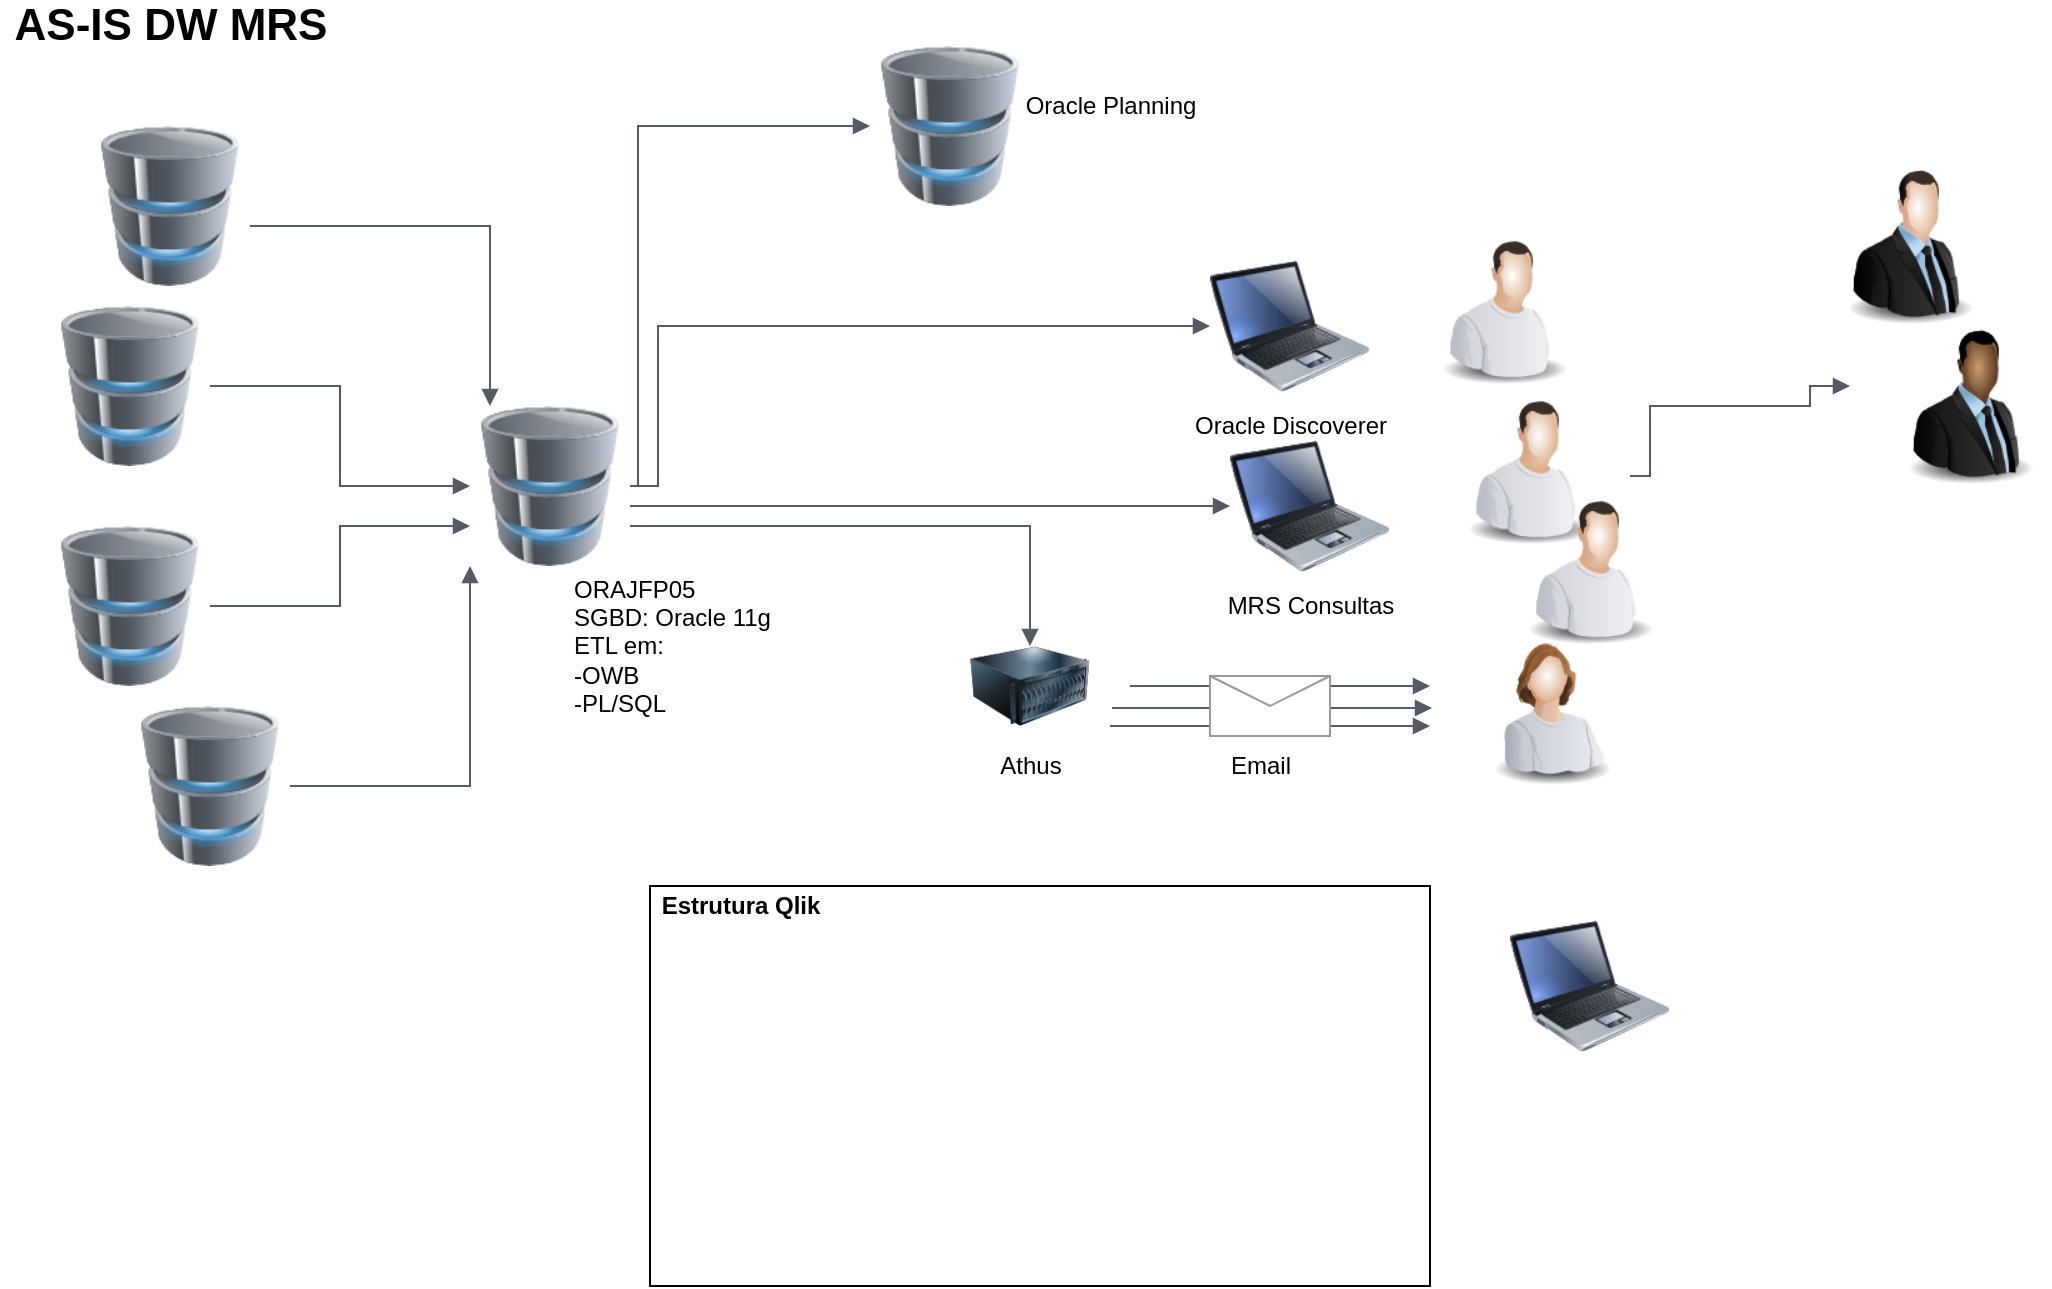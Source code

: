 <mxfile version="13.1.1" type="github">
  <diagram id="inYkrisZdpCWvH0mylS8" name="Page-1">
    <mxGraphModel dx="868" dy="482" grid="1" gridSize="10" guides="1" tooltips="1" connect="1" arrows="1" fold="1" page="1" pageScale="1" pageWidth="827" pageHeight="1169" math="0" shadow="0">
      <root>
        <mxCell id="0" />
        <mxCell id="1" parent="0" />
        <mxCell id="4Zabpoj7PgC8b4IljEoc-1" value="" style="image;html=1;labelBackgroundColor=#ffffff;image=img/lib/clip_art/people/Worker_Man_128x128.png" parent="1" vertex="1">
          <mxGeometry x="847" y="130" width="80" height="80" as="geometry" />
        </mxCell>
        <mxCell id="4Zabpoj7PgC8b4IljEoc-2" value="" style="image;html=1;labelBackgroundColor=#ffffff;image=img/lib/clip_art/people/Worker_Man_128x128.png" parent="1" vertex="1">
          <mxGeometry x="860" y="210" width="80" height="80" as="geometry" />
        </mxCell>
        <mxCell id="4Zabpoj7PgC8b4IljEoc-3" value="" style="image;html=1;labelBackgroundColor=#ffffff;image=img/lib/clip_art/people/Suit_Man_128x128.png" parent="1" vertex="1">
          <mxGeometry x="1050" y="100" width="80" height="80" as="geometry" />
        </mxCell>
        <mxCell id="4Zabpoj7PgC8b4IljEoc-4" value="" style="image;html=1;labelBackgroundColor=#ffffff;image=img/lib/clip_art/people/Suit_Man_Black_128x128.png" parent="1" vertex="1">
          <mxGeometry x="1080" y="180" width="80" height="80" as="geometry" />
        </mxCell>
        <mxCell id="4Zabpoj7PgC8b4IljEoc-5" value="" style="image;html=1;labelBackgroundColor=#ffffff;image=img/lib/clip_art/computers/Database_128x128.png" parent="1" vertex="1">
          <mxGeometry x="180" y="80" width="80" height="80" as="geometry" />
        </mxCell>
        <mxCell id="4Zabpoj7PgC8b4IljEoc-6" value="" style="image;html=1;labelBackgroundColor=#ffffff;image=img/lib/clip_art/computers/Database_128x128.png" parent="1" vertex="1">
          <mxGeometry x="160" y="170" width="80" height="80" as="geometry" />
        </mxCell>
        <mxCell id="4Zabpoj7PgC8b4IljEoc-7" value="" style="image;html=1;labelBackgroundColor=#ffffff;image=img/lib/clip_art/computers/Database_128x128.png" parent="1" vertex="1">
          <mxGeometry x="160" y="280" width="80" height="80" as="geometry" />
        </mxCell>
        <mxCell id="4Zabpoj7PgC8b4IljEoc-8" value="" style="image;html=1;labelBackgroundColor=#ffffff;image=img/lib/clip_art/computers/Database_128x128.png" parent="1" vertex="1">
          <mxGeometry x="200" y="370" width="80" height="80" as="geometry" />
        </mxCell>
        <mxCell id="4Zabpoj7PgC8b4IljEoc-9" value="" style="image;html=1;labelBackgroundColor=#ffffff;image=img/lib/clip_art/computers/Database_128x128.png" parent="1" vertex="1">
          <mxGeometry x="370" y="220" width="80" height="80" as="geometry" />
        </mxCell>
        <mxCell id="4Zabpoj7PgC8b4IljEoc-10" value="" style="edgeStyle=orthogonalEdgeStyle;html=1;endArrow=block;elbow=vertical;startArrow=none;endFill=1;strokeColor=#545B64;rounded=0;" parent="1" source="4Zabpoj7PgC8b4IljEoc-5" target="4Zabpoj7PgC8b4IljEoc-9" edge="1">
          <mxGeometry width="100" relative="1" as="geometry">
            <mxPoint x="300" y="130" as="sourcePoint" />
            <mxPoint x="400" y="130" as="targetPoint" />
            <Array as="points">
              <mxPoint x="380" y="130" />
            </Array>
          </mxGeometry>
        </mxCell>
        <mxCell id="4Zabpoj7PgC8b4IljEoc-11" value="" style="edgeStyle=orthogonalEdgeStyle;html=1;endArrow=block;elbow=vertical;startArrow=none;endFill=1;strokeColor=#545B64;rounded=0;" parent="1" source="4Zabpoj7PgC8b4IljEoc-6" target="4Zabpoj7PgC8b4IljEoc-9" edge="1">
          <mxGeometry width="100" relative="1" as="geometry">
            <mxPoint x="500" y="230" as="sourcePoint" />
            <mxPoint x="600" y="230" as="targetPoint" />
          </mxGeometry>
        </mxCell>
        <mxCell id="4Zabpoj7PgC8b4IljEoc-12" value="" style="edgeStyle=orthogonalEdgeStyle;html=1;endArrow=block;elbow=vertical;startArrow=none;endFill=1;strokeColor=#545B64;rounded=0;entryX=0;entryY=0.75;entryDx=0;entryDy=0;" parent="1" source="4Zabpoj7PgC8b4IljEoc-7" target="4Zabpoj7PgC8b4IljEoc-9" edge="1">
          <mxGeometry width="100" relative="1" as="geometry">
            <mxPoint x="240" y="340" as="sourcePoint" />
            <mxPoint x="340" y="340" as="targetPoint" />
          </mxGeometry>
        </mxCell>
        <mxCell id="4Zabpoj7PgC8b4IljEoc-13" value="" style="edgeStyle=orthogonalEdgeStyle;html=1;endArrow=block;elbow=vertical;startArrow=none;endFill=1;strokeColor=#545B64;rounded=0;" parent="1" source="4Zabpoj7PgC8b4IljEoc-8" target="4Zabpoj7PgC8b4IljEoc-9" edge="1">
          <mxGeometry width="100" relative="1" as="geometry">
            <mxPoint x="500" y="230" as="sourcePoint" />
            <mxPoint x="600" y="230" as="targetPoint" />
            <Array as="points">
              <mxPoint x="370" y="410" />
            </Array>
          </mxGeometry>
        </mxCell>
        <mxCell id="4Zabpoj7PgC8b4IljEoc-14" value="&lt;font size=&quot;1&quot;&gt;&lt;b style=&quot;font-size: 22px&quot;&gt;AS-IS DW MRS&lt;/b&gt;&lt;/font&gt;" style="text;html=1;resizable=0;autosize=1;align=center;verticalAlign=middle;points=[];fillColor=none;strokeColor=none;rounded=0;" parent="1" vertex="1">
          <mxGeometry x="135" y="20" width="170" height="20" as="geometry" />
        </mxCell>
        <mxCell id="YMRhmF-9sDAdHVnkn950-1" value="ORAJFP05&lt;br&gt;SGBD: Oracle 11g&lt;br&gt;ETL em:&lt;br&gt;-OWB&lt;br&gt;-PL/SQL" style="text;html=1;resizable=0;autosize=1;align=left;verticalAlign=middle;points=[];fillColor=none;strokeColor=none;rounded=0;textDirection=ltr;" vertex="1" parent="1">
          <mxGeometry x="420" y="300" width="110" height="80" as="geometry" />
        </mxCell>
        <mxCell id="YMRhmF-9sDAdHVnkn950-2" value="" style="image;html=1;labelBackgroundColor=#ffffff;image=img/lib/clip_art/computers/Laptop_128x128.png;align=left;" vertex="1" parent="1">
          <mxGeometry x="740" y="140" width="80" height="80" as="geometry" />
        </mxCell>
        <mxCell id="YMRhmF-9sDAdHVnkn950-3" value="" style="image;html=1;labelBackgroundColor=#ffffff;image=img/lib/clip_art/computers/Database_128x128.png;align=left;" vertex="1" parent="1">
          <mxGeometry x="570" y="40" width="80" height="80" as="geometry" />
        </mxCell>
        <mxCell id="YMRhmF-9sDAdHVnkn950-4" value="" style="edgeStyle=orthogonalEdgeStyle;html=1;endArrow=block;elbow=vertical;startArrow=none;endFill=1;strokeColor=#545B64;rounded=0;" edge="1" parent="1" source="4Zabpoj7PgC8b4IljEoc-9" target="YMRhmF-9sDAdHVnkn950-3">
          <mxGeometry width="100" relative="1" as="geometry">
            <mxPoint x="270" y="140" as="sourcePoint" />
            <mxPoint x="420" y="230" as="targetPoint" />
            <Array as="points">
              <mxPoint x="454" y="260" />
              <mxPoint x="454" y="80" />
            </Array>
          </mxGeometry>
        </mxCell>
        <mxCell id="YMRhmF-9sDAdHVnkn950-5" value="Oracle Planning" style="text;html=1;resizable=0;autosize=1;align=center;verticalAlign=middle;points=[];fillColor=none;strokeColor=none;rounded=0;" vertex="1" parent="1">
          <mxGeometry x="640" y="60" width="100" height="20" as="geometry" />
        </mxCell>
        <mxCell id="YMRhmF-9sDAdHVnkn950-6" value="" style="edgeStyle=orthogonalEdgeStyle;html=1;endArrow=block;elbow=vertical;startArrow=none;endFill=1;strokeColor=#545B64;rounded=0;exitX=1;exitY=0.5;exitDx=0;exitDy=0;" edge="1" parent="1" source="4Zabpoj7PgC8b4IljEoc-9" target="YMRhmF-9sDAdHVnkn950-2">
          <mxGeometry width="100" relative="1" as="geometry">
            <mxPoint x="464" y="261.04" as="sourcePoint" />
            <mxPoint x="730" y="190" as="targetPoint" />
            <Array as="points">
              <mxPoint x="464" y="260" />
              <mxPoint x="464" y="180" />
            </Array>
          </mxGeometry>
        </mxCell>
        <mxCell id="YMRhmF-9sDAdHVnkn950-7" value="Oracle Discoverer" style="text;html=1;resizable=0;autosize=1;align=center;verticalAlign=middle;points=[];fillColor=none;strokeColor=none;rounded=0;" vertex="1" parent="1">
          <mxGeometry x="725" y="220" width="110" height="20" as="geometry" />
        </mxCell>
        <mxCell id="YMRhmF-9sDAdHVnkn950-8" value="" style="image;html=1;labelBackgroundColor=#ffffff;image=img/lib/clip_art/computers/Laptop_128x128.png;align=left;" vertex="1" parent="1">
          <mxGeometry x="750" y="230" width="80" height="80" as="geometry" />
        </mxCell>
        <mxCell id="YMRhmF-9sDAdHVnkn950-9" value="" style="edgeStyle=orthogonalEdgeStyle;html=1;endArrow=block;elbow=vertical;startArrow=none;endFill=1;strokeColor=#545B64;rounded=0;" edge="1" parent="1" target="YMRhmF-9sDAdHVnkn950-8" source="4Zabpoj7PgC8b4IljEoc-9">
          <mxGeometry width="100" relative="1" as="geometry">
            <mxPoint x="460" y="350" as="sourcePoint" />
            <mxPoint x="740" y="280" as="targetPoint" />
            <Array as="points">
              <mxPoint x="460" y="270" />
              <mxPoint x="460" y="270" />
            </Array>
          </mxGeometry>
        </mxCell>
        <mxCell id="YMRhmF-9sDAdHVnkn950-10" value="MRS Consultas" style="text;html=1;resizable=0;autosize=1;align=center;verticalAlign=middle;points=[];fillColor=none;strokeColor=none;rounded=0;" vertex="1" parent="1">
          <mxGeometry x="740" y="310" width="100" height="20" as="geometry" />
        </mxCell>
        <mxCell id="YMRhmF-9sDAdHVnkn950-11" value="" style="image;html=1;labelBackgroundColor=#ffffff;image=img/lib/clip_art/people/Worker_Man_128x128.png" vertex="1" parent="1">
          <mxGeometry x="890" y="260" width="80" height="80" as="geometry" />
        </mxCell>
        <mxCell id="YMRhmF-9sDAdHVnkn950-12" value="" style="image;html=1;labelBackgroundColor=#ffffff;image=img/lib/clip_art/people/Worker_Woman_128x128.png;align=left;" vertex="1" parent="1">
          <mxGeometry x="870" y="330" width="80" height="80" as="geometry" />
        </mxCell>
        <mxCell id="YMRhmF-9sDAdHVnkn950-13" value="" style="image;html=1;labelBackgroundColor=#ffffff;image=img/lib/clip_art/computers/Server_128x128.png;align=left;" vertex="1" parent="1">
          <mxGeometry x="610" y="340" width="80" height="40" as="geometry" />
        </mxCell>
        <mxCell id="YMRhmF-9sDAdHVnkn950-14" value="" style="edgeStyle=orthogonalEdgeStyle;html=1;endArrow=block;elbow=vertical;startArrow=none;endFill=1;strokeColor=#545B64;rounded=0;exitX=1;exitY=0.75;exitDx=0;exitDy=0;" edge="1" parent="1" source="4Zabpoj7PgC8b4IljEoc-9" target="YMRhmF-9sDAdHVnkn950-13">
          <mxGeometry width="100" relative="1" as="geometry">
            <mxPoint x="460" y="280" as="sourcePoint" />
            <mxPoint x="760" y="280" as="targetPoint" />
            <Array as="points">
              <mxPoint x="650" y="280" />
            </Array>
          </mxGeometry>
        </mxCell>
        <mxCell id="YMRhmF-9sDAdHVnkn950-15" value="Athus" style="text;html=1;resizable=0;autosize=1;align=center;verticalAlign=middle;points=[];fillColor=none;strokeColor=none;rounded=0;" vertex="1" parent="1">
          <mxGeometry x="625" y="390" width="50" height="20" as="geometry" />
        </mxCell>
        <mxCell id="YMRhmF-9sDAdHVnkn950-16" value="" style="edgeStyle=orthogonalEdgeStyle;html=1;endArrow=block;elbow=vertical;startArrow=none;endFill=1;strokeColor=#545B64;rounded=0;align=left;" edge="1" parent="1" source="YMRhmF-9sDAdHVnkn950-19">
          <mxGeometry width="100" relative="1" as="geometry">
            <mxPoint x="690" y="360" as="sourcePoint" />
            <mxPoint x="850" y="360" as="targetPoint" />
            <Array as="points">
              <mxPoint x="700" y="360" />
              <mxPoint x="700" y="360" />
            </Array>
          </mxGeometry>
        </mxCell>
        <mxCell id="YMRhmF-9sDAdHVnkn950-17" value="" style="edgeStyle=orthogonalEdgeStyle;html=1;endArrow=block;elbow=vertical;startArrow=none;endFill=1;strokeColor=#545B64;rounded=0;align=left;" edge="1" parent="1">
          <mxGeometry width="100" relative="1" as="geometry">
            <mxPoint x="691" y="371" as="sourcePoint" />
            <mxPoint x="851" y="371" as="targetPoint" />
            <Array as="points">
              <mxPoint x="701" y="371" />
              <mxPoint x="701" y="371" />
            </Array>
          </mxGeometry>
        </mxCell>
        <mxCell id="YMRhmF-9sDAdHVnkn950-18" value="" style="edgeStyle=orthogonalEdgeStyle;html=1;endArrow=block;elbow=vertical;startArrow=none;endFill=1;strokeColor=#545B64;rounded=0;align=left;" edge="1" parent="1">
          <mxGeometry width="100" relative="1" as="geometry">
            <mxPoint x="690" y="380" as="sourcePoint" />
            <mxPoint x="850" y="380" as="targetPoint" />
            <Array as="points">
              <mxPoint x="700" y="380" />
              <mxPoint x="700" y="380" />
            </Array>
          </mxGeometry>
        </mxCell>
        <mxCell id="YMRhmF-9sDAdHVnkn950-19" value="" style="verticalLabelPosition=bottom;shadow=0;dashed=0;align=center;html=1;verticalAlign=top;strokeWidth=1;shape=mxgraph.mockup.misc.mail2;strokeColor=#999999;" vertex="1" parent="1">
          <mxGeometry x="740" y="355" width="60" height="30" as="geometry" />
        </mxCell>
        <mxCell id="YMRhmF-9sDAdHVnkn950-21" value="Email" style="text;html=1;resizable=0;autosize=1;align=center;verticalAlign=middle;points=[];fillColor=none;strokeColor=none;rounded=0;" vertex="1" parent="1">
          <mxGeometry x="740" y="390" width="50" height="20" as="geometry" />
        </mxCell>
        <mxCell id="YMRhmF-9sDAdHVnkn950-22" value="" style="verticalLabelPosition=bottom;verticalAlign=top;html=1;shape=mxgraph.basic.rect;fillColor2=none;strokeWidth=1;size=20;indent=5;align=left;" vertex="1" parent="1">
          <mxGeometry x="460" y="460" width="390" height="200" as="geometry" />
        </mxCell>
        <mxCell id="YMRhmF-9sDAdHVnkn950-23" value="" style="image;html=1;labelBackgroundColor=#ffffff;image=img/lib/clip_art/computers/Laptop_128x128.png;align=left;" vertex="1" parent="1">
          <mxGeometry x="890" y="470" width="80" height="80" as="geometry" />
        </mxCell>
        <mxCell id="YMRhmF-9sDAdHVnkn950-24" value="Estrutura Qlik" style="text;html=1;resizable=0;autosize=1;align=center;verticalAlign=middle;points=[];fillColor=none;strokeColor=none;rounded=0;fontStyle=1" vertex="1" parent="1">
          <mxGeometry x="460" y="460" width="90" height="20" as="geometry" />
        </mxCell>
        <mxCell id="YMRhmF-9sDAdHVnkn950-25" value="" style="edgeStyle=orthogonalEdgeStyle;html=1;endArrow=block;elbow=vertical;startArrow=none;endFill=1;strokeColor=#545B64;rounded=0;" edge="1" parent="1">
          <mxGeometry width="100" relative="1" as="geometry">
            <mxPoint x="950" y="255" as="sourcePoint" />
            <mxPoint x="1060" y="210" as="targetPoint" />
            <Array as="points">
              <mxPoint x="960" y="255" />
              <mxPoint x="960" y="220" />
              <mxPoint x="1040" y="220" />
            </Array>
          </mxGeometry>
        </mxCell>
      </root>
    </mxGraphModel>
  </diagram>
</mxfile>
